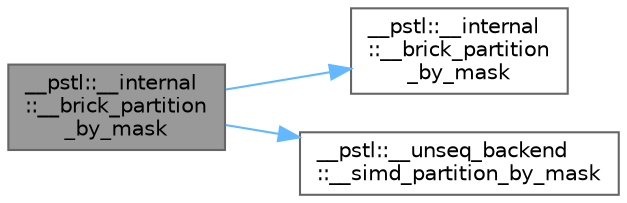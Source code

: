 digraph "__pstl::__internal::__brick_partition_by_mask"
{
 // LATEX_PDF_SIZE
  bgcolor="transparent";
  edge [fontname=Helvetica,fontsize=10,labelfontname=Helvetica,labelfontsize=10];
  node [fontname=Helvetica,fontsize=10,shape=box,height=0.2,width=0.4];
  rankdir="LR";
  Node1 [id="Node000001",label="__pstl::__internal\l::__brick_partition\l_by_mask",height=0.2,width=0.4,color="gray40", fillcolor="grey60", style="filled", fontcolor="black",tooltip=" "];
  Node1 -> Node2 [id="edge3_Node000001_Node000002",color="steelblue1",style="solid",tooltip=" "];
  Node2 [id="Node000002",label="__pstl::__internal\l::__brick_partition\l_by_mask",height=0.2,width=0.4,color="grey40", fillcolor="white", style="filled",URL="$namespace____pstl_1_1____internal.html#aa5a8f3647e8be9932ef2c1aa69e47f40",tooltip=" "];
  Node1 -> Node3 [id="edge4_Node000001_Node000003",color="steelblue1",style="solid",tooltip=" "];
  Node3 [id="Node000003",label="__pstl::__unseq_backend\l::__simd_partition_by_mask",height=0.2,width=0.4,color="grey40", fillcolor="white", style="filled",URL="$namespace____pstl_1_1____unseq__backend.html#a496b19bf0c9d0074ec201b5925959300",tooltip=" "];
}
